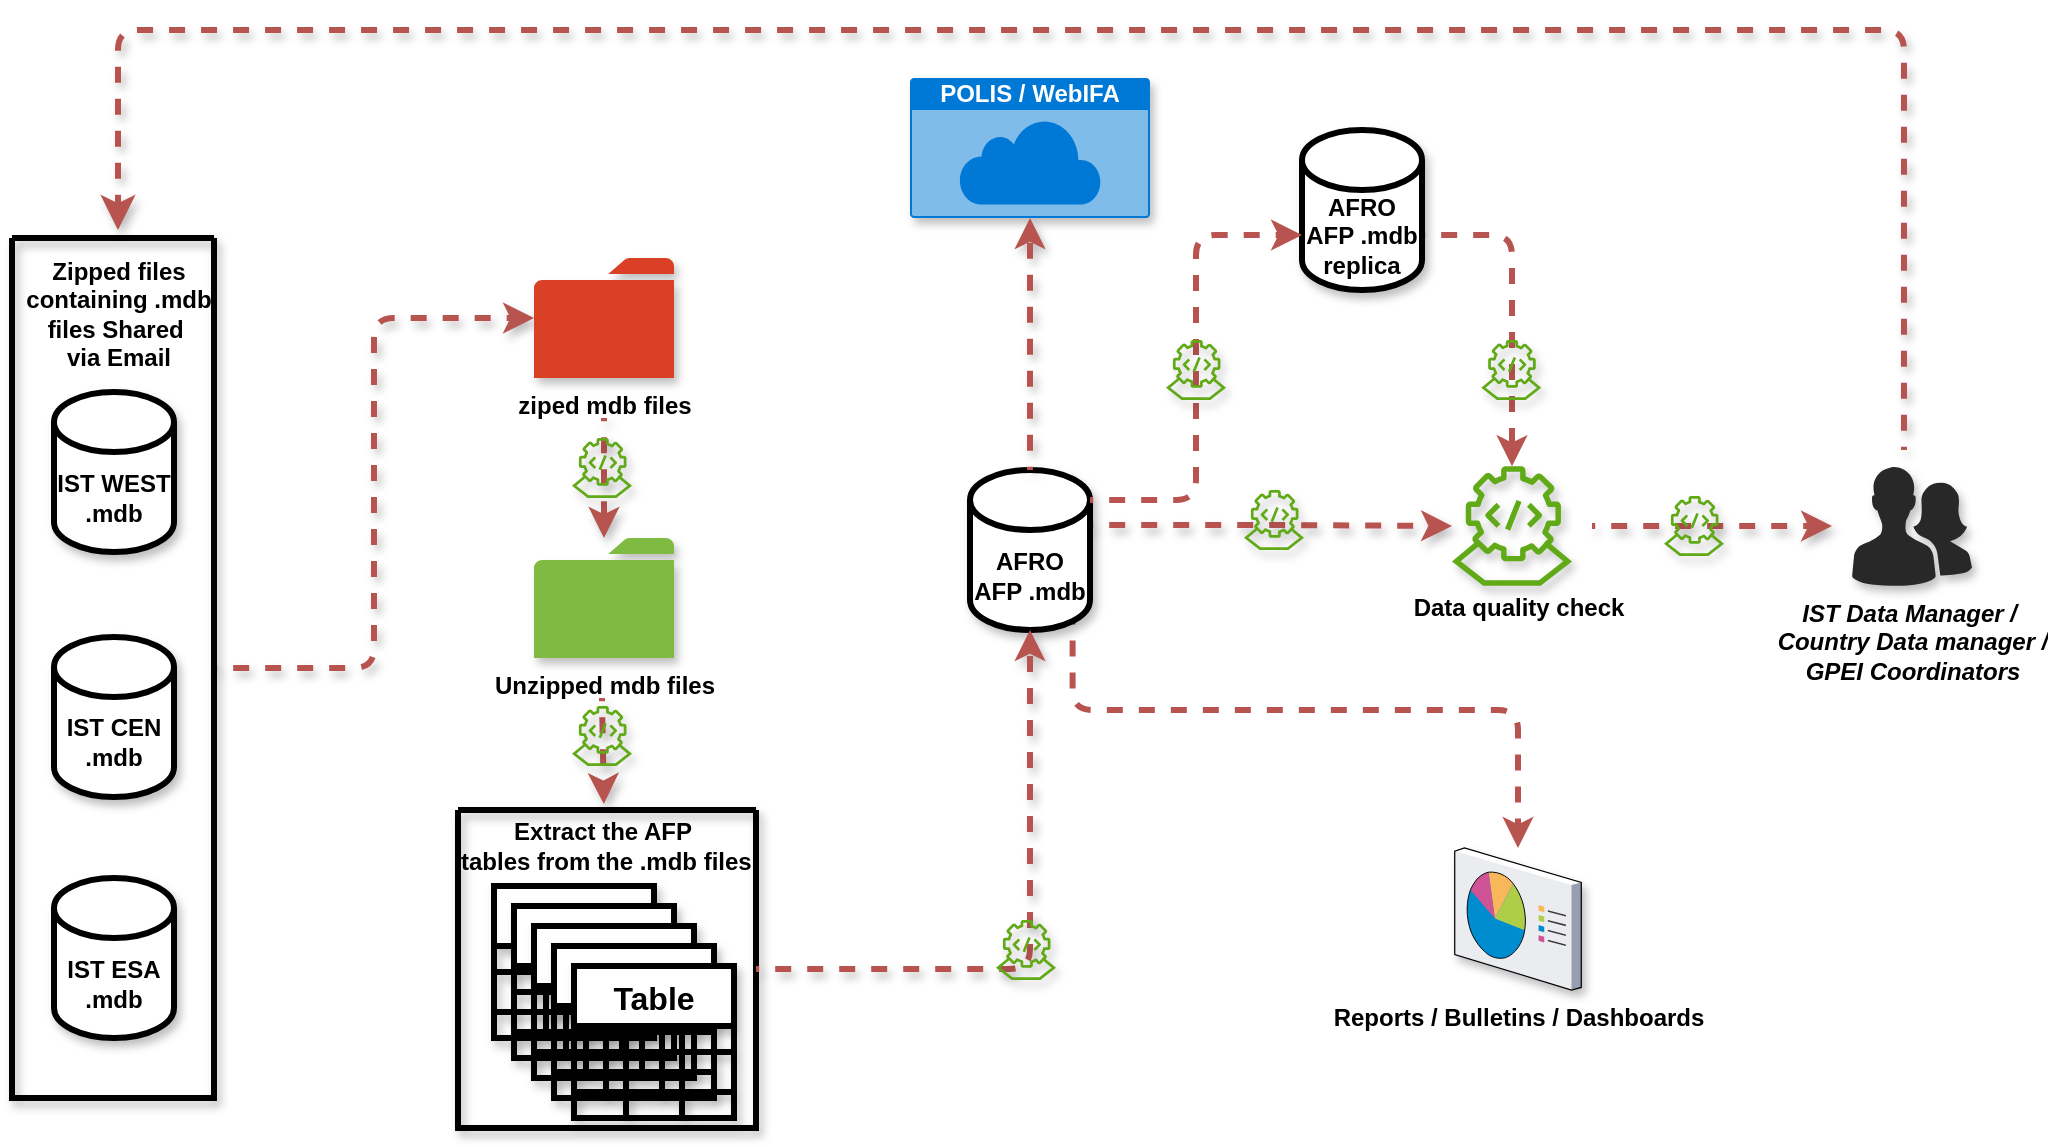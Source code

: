 <mxfile version="24.4.4" type="github">
  <diagram name="Page-1" id="_jBvtWQSh5H69a-jKxZs">
    <mxGraphModel dx="1502" dy="591" grid="1" gridSize="10" guides="1" tooltips="1" connect="1" arrows="1" fold="1" page="1" pageScale="1" pageWidth="1169" pageHeight="827" math="0" shadow="0">
      <root>
        <mxCell id="0" />
        <mxCell id="1" parent="0" />
        <mxCell id="SC9tfXkZUYzUayhjQIrH-4" value="IST CEN&lt;div&gt;.mdb&lt;/div&gt;" style="shape=cylinder3;whiteSpace=wrap;html=1;boundedLbl=1;backgroundOutline=1;size=15;shadow=1;strokeWidth=3;fontStyle=1" parent="1" vertex="1">
          <mxGeometry x="115" y="413.5" width="60" height="80" as="geometry" />
        </mxCell>
        <mxCell id="SC9tfXkZUYzUayhjQIrH-97" style="edgeStyle=orthogonalEdgeStyle;rounded=1;orthogonalLoop=0;jettySize=auto;html=1;exitX=1;exitY=0;exitDx=0;exitDy=27.5;exitPerimeter=0;fixDash=1;flowAnimation=1;fillColor=#f8cecc;strokeColor=#b85450;curved=0;shadow=1;strokeWidth=3;" parent="1" source="SC9tfXkZUYzUayhjQIrH-6" edge="1" target="SC9tfXkZUYzUayhjQIrH-87">
          <mxGeometry relative="1" as="geometry">
            <mxPoint x="804" y="355.75" as="targetPoint" />
          </mxGeometry>
        </mxCell>
        <mxCell id="qxyx-t3NvDunB_X7FSS7-4" style="edgeStyle=orthogonalEdgeStyle;rounded=1;orthogonalLoop=1;jettySize=auto;html=1;exitX=0.855;exitY=1;exitDx=0;exitDy=-4.35;exitPerimeter=0;strokeWidth=3;curved=0;flowAnimation=1;fillColor=#f8cecc;strokeColor=#b85450;" edge="1" parent="1" source="SC9tfXkZUYzUayhjQIrH-6" target="SC9tfXkZUYzUayhjQIrH-104">
          <mxGeometry relative="1" as="geometry">
            <Array as="points">
              <mxPoint x="624" y="450" />
              <mxPoint x="847" y="450" />
            </Array>
          </mxGeometry>
        </mxCell>
        <mxCell id="SC9tfXkZUYzUayhjQIrH-6" value="AFRO AFP .mdb" style="shape=cylinder3;whiteSpace=wrap;html=1;boundedLbl=1;backgroundOutline=1;size=15;shadow=1;strokeWidth=3;fontStyle=1" parent="1" vertex="1">
          <mxGeometry x="573" y="330" width="60" height="80" as="geometry" />
        </mxCell>
        <mxCell id="SC9tfXkZUYzUayhjQIrH-80" style="edgeStyle=orthogonalEdgeStyle;rounded=1;orthogonalLoop=0;jettySize=auto;html=1;exitX=1;exitY=0.5;exitDx=0;exitDy=0;fixDash=1;flowAnimation=1;fillColor=#f8cecc;strokeColor=#b85450;curved=0;shadow=1;strokeWidth=3;" parent="1" source="SC9tfXkZUYzUayhjQIrH-8" target="SC9tfXkZUYzUayhjQIrH-10" edge="1">
          <mxGeometry relative="1" as="geometry" />
        </mxCell>
        <mxCell id="SC9tfXkZUYzUayhjQIrH-8" value="" style="swimlane;startSize=0;shadow=1;strokeWidth=3;fontStyle=1" parent="1" vertex="1">
          <mxGeometry x="94" y="214" width="101" height="430" as="geometry" />
        </mxCell>
        <mxCell id="SC9tfXkZUYzUayhjQIrH-3" value="IST WEST&lt;div&gt;.mdb&lt;/div&gt;" style="shape=cylinder3;whiteSpace=wrap;html=1;boundedLbl=1;backgroundOutline=1;size=15;shadow=1;strokeWidth=3;fontStyle=1" parent="SC9tfXkZUYzUayhjQIrH-8" vertex="1">
          <mxGeometry x="21" y="77" width="60" height="80" as="geometry" />
        </mxCell>
        <mxCell id="SC9tfXkZUYzUayhjQIrH-5" value="IST ESA&lt;div&gt;.mdb&lt;/div&gt;" style="shape=cylinder3;whiteSpace=wrap;html=1;boundedLbl=1;backgroundOutline=1;size=15;shadow=1;strokeWidth=3;fontStyle=1" parent="SC9tfXkZUYzUayhjQIrH-8" vertex="1">
          <mxGeometry x="21" y="320" width="60" height="80" as="geometry" />
        </mxCell>
        <mxCell id="SC9tfXkZUYzUayhjQIrH-9" value="Zipped files&lt;div&gt;containing .mdb&lt;/div&gt;&lt;div&gt;files Shared&amp;nbsp;&lt;div&gt;via Email&lt;/div&gt;&lt;/div&gt;" style="text;html=1;align=center;verticalAlign=middle;resizable=0;points=[];autosize=1;strokeColor=none;fillColor=none;fontStyle=1;shadow=1;strokeWidth=3;" parent="1" vertex="1">
          <mxGeometry x="92" y="217" width="110" height="70" as="geometry" />
        </mxCell>
        <mxCell id="SC9tfXkZUYzUayhjQIrH-10" value="ziped mdb files" style="pointerEvents=1;shadow=1;dashed=0;html=1;strokeColor=none;labelPosition=center;verticalLabelPosition=bottom;verticalAlign=top;outlineConnect=0;align=center;shape=mxgraph.office.concepts.folder;fillColor=#DA4026;strokeWidth=3;fontStyle=1" parent="1" vertex="1">
          <mxGeometry x="355" y="224" width="70" height="60" as="geometry" />
        </mxCell>
        <mxCell id="SC9tfXkZUYzUayhjQIrH-11" value="Unzipped mdb files" style="pointerEvents=1;shadow=1;dashed=0;html=1;strokeColor=none;labelPosition=center;verticalLabelPosition=bottom;verticalAlign=top;outlineConnect=0;align=center;shape=mxgraph.office.concepts.folder;fillColor=#7FBA42;strokeWidth=3;fontStyle=1" parent="1" vertex="1">
          <mxGeometry x="355" y="364" width="70" height="60" as="geometry" />
        </mxCell>
        <mxCell id="SC9tfXkZUYzUayhjQIrH-12" value="Table" style="shape=table;startSize=30;container=1;collapsible=0;childLayout=tableLayout;strokeColor=default;fontSize=16;shadow=1;strokeWidth=3;fontStyle=1" parent="1" vertex="1">
          <mxGeometry x="335" y="538" width="80" height="76" as="geometry" />
        </mxCell>
        <mxCell id="SC9tfXkZUYzUayhjQIrH-13" value="" style="shape=tableRow;horizontal=0;startSize=0;swimlaneHead=0;swimlaneBody=0;strokeColor=inherit;top=0;left=0;bottom=0;right=0;collapsible=0;dropTarget=0;fillColor=none;points=[[0,0.5],[1,0.5]];portConstraint=eastwest;fontSize=16;shadow=1;strokeWidth=3;fontStyle=1" parent="SC9tfXkZUYzUayhjQIrH-12" vertex="1">
          <mxGeometry y="30" width="80" height="13" as="geometry" />
        </mxCell>
        <mxCell id="SC9tfXkZUYzUayhjQIrH-14" value="" style="shape=partialRectangle;html=1;whiteSpace=wrap;connectable=0;strokeColor=inherit;overflow=hidden;fillColor=none;top=0;left=0;bottom=0;right=0;pointerEvents=1;fontSize=16;shadow=1;strokeWidth=3;fontStyle=1" parent="SC9tfXkZUYzUayhjQIrH-13" vertex="1">
          <mxGeometry width="26" height="13" as="geometry">
            <mxRectangle width="26" height="13" as="alternateBounds" />
          </mxGeometry>
        </mxCell>
        <mxCell id="SC9tfXkZUYzUayhjQIrH-15" value="" style="shape=partialRectangle;html=1;whiteSpace=wrap;connectable=0;strokeColor=inherit;overflow=hidden;fillColor=none;top=0;left=0;bottom=0;right=0;pointerEvents=1;fontSize=16;shadow=1;strokeWidth=3;fontStyle=1" parent="SC9tfXkZUYzUayhjQIrH-13" vertex="1">
          <mxGeometry x="26" width="28" height="13" as="geometry">
            <mxRectangle width="28" height="13" as="alternateBounds" />
          </mxGeometry>
        </mxCell>
        <mxCell id="SC9tfXkZUYzUayhjQIrH-16" value="" style="shape=partialRectangle;html=1;whiteSpace=wrap;connectable=0;strokeColor=inherit;overflow=hidden;fillColor=none;top=0;left=0;bottom=0;right=0;pointerEvents=1;fontSize=16;shadow=1;strokeWidth=3;fontStyle=1" parent="SC9tfXkZUYzUayhjQIrH-13" vertex="1">
          <mxGeometry x="54" width="26" height="13" as="geometry">
            <mxRectangle width="26" height="13" as="alternateBounds" />
          </mxGeometry>
        </mxCell>
        <mxCell id="SC9tfXkZUYzUayhjQIrH-17" value="" style="shape=tableRow;horizontal=0;startSize=0;swimlaneHead=0;swimlaneBody=0;strokeColor=inherit;top=0;left=0;bottom=0;right=0;collapsible=0;dropTarget=0;fillColor=none;points=[[0,0.5],[1,0.5]];portConstraint=eastwest;fontSize=16;shadow=1;strokeWidth=3;fontStyle=1" parent="SC9tfXkZUYzUayhjQIrH-12" vertex="1">
          <mxGeometry y="43" width="80" height="20" as="geometry" />
        </mxCell>
        <mxCell id="SC9tfXkZUYzUayhjQIrH-18" value="" style="shape=partialRectangle;html=1;whiteSpace=wrap;connectable=0;strokeColor=inherit;overflow=hidden;fillColor=none;top=0;left=0;bottom=0;right=0;pointerEvents=1;fontSize=16;shadow=1;strokeWidth=3;fontStyle=1" parent="SC9tfXkZUYzUayhjQIrH-17" vertex="1">
          <mxGeometry width="26" height="20" as="geometry">
            <mxRectangle width="26" height="20" as="alternateBounds" />
          </mxGeometry>
        </mxCell>
        <mxCell id="SC9tfXkZUYzUayhjQIrH-19" value="" style="shape=partialRectangle;html=1;whiteSpace=wrap;connectable=0;strokeColor=inherit;overflow=hidden;fillColor=none;top=0;left=0;bottom=0;right=0;pointerEvents=1;fontSize=16;shadow=1;strokeWidth=3;fontStyle=1" parent="SC9tfXkZUYzUayhjQIrH-17" vertex="1">
          <mxGeometry x="26" width="28" height="20" as="geometry">
            <mxRectangle width="28" height="20" as="alternateBounds" />
          </mxGeometry>
        </mxCell>
        <mxCell id="SC9tfXkZUYzUayhjQIrH-20" value="" style="shape=partialRectangle;html=1;whiteSpace=wrap;connectable=0;strokeColor=inherit;overflow=hidden;fillColor=none;top=0;left=0;bottom=0;right=0;pointerEvents=1;fontSize=16;shadow=1;strokeWidth=3;fontStyle=1" parent="SC9tfXkZUYzUayhjQIrH-17" vertex="1">
          <mxGeometry x="54" width="26" height="20" as="geometry">
            <mxRectangle width="26" height="20" as="alternateBounds" />
          </mxGeometry>
        </mxCell>
        <mxCell id="SC9tfXkZUYzUayhjQIrH-21" value="" style="shape=tableRow;horizontal=0;startSize=0;swimlaneHead=0;swimlaneBody=0;strokeColor=inherit;top=0;left=0;bottom=0;right=0;collapsible=0;dropTarget=0;fillColor=none;points=[[0,0.5],[1,0.5]];portConstraint=eastwest;fontSize=16;shadow=1;strokeWidth=3;fontStyle=1" parent="SC9tfXkZUYzUayhjQIrH-12" vertex="1">
          <mxGeometry y="63" width="80" height="13" as="geometry" />
        </mxCell>
        <mxCell id="SC9tfXkZUYzUayhjQIrH-22" value="" style="shape=partialRectangle;html=1;whiteSpace=wrap;connectable=0;strokeColor=inherit;overflow=hidden;fillColor=none;top=0;left=0;bottom=0;right=0;pointerEvents=1;fontSize=16;shadow=1;strokeWidth=3;fontStyle=1" parent="SC9tfXkZUYzUayhjQIrH-21" vertex="1">
          <mxGeometry width="26" height="13" as="geometry">
            <mxRectangle width="26" height="13" as="alternateBounds" />
          </mxGeometry>
        </mxCell>
        <mxCell id="SC9tfXkZUYzUayhjQIrH-23" value="" style="shape=partialRectangle;html=1;whiteSpace=wrap;connectable=0;strokeColor=inherit;overflow=hidden;fillColor=none;top=0;left=0;bottom=0;right=0;pointerEvents=1;fontSize=16;shadow=1;strokeWidth=3;fontStyle=1" parent="SC9tfXkZUYzUayhjQIrH-21" vertex="1">
          <mxGeometry x="26" width="28" height="13" as="geometry">
            <mxRectangle width="28" height="13" as="alternateBounds" />
          </mxGeometry>
        </mxCell>
        <mxCell id="SC9tfXkZUYzUayhjQIrH-24" value="" style="shape=partialRectangle;html=1;whiteSpace=wrap;connectable=0;strokeColor=inherit;overflow=hidden;fillColor=none;top=0;left=0;bottom=0;right=0;pointerEvents=1;fontSize=16;shadow=1;strokeWidth=3;fontStyle=1" parent="SC9tfXkZUYzUayhjQIrH-21" vertex="1">
          <mxGeometry x="54" width="26" height="13" as="geometry">
            <mxRectangle width="26" height="13" as="alternateBounds" />
          </mxGeometry>
        </mxCell>
        <mxCell id="SC9tfXkZUYzUayhjQIrH-25" value="Table" style="shape=table;startSize=30;container=1;collapsible=0;childLayout=tableLayout;strokeColor=default;fontSize=16;shadow=1;strokeWidth=3;fontStyle=1" parent="1" vertex="1">
          <mxGeometry x="345" y="548" width="80" height="76" as="geometry" />
        </mxCell>
        <mxCell id="SC9tfXkZUYzUayhjQIrH-26" value="" style="shape=tableRow;horizontal=0;startSize=0;swimlaneHead=0;swimlaneBody=0;strokeColor=inherit;top=0;left=0;bottom=0;right=0;collapsible=0;dropTarget=0;fillColor=none;points=[[0,0.5],[1,0.5]];portConstraint=eastwest;fontSize=16;shadow=1;strokeWidth=3;fontStyle=1" parent="SC9tfXkZUYzUayhjQIrH-25" vertex="1">
          <mxGeometry y="30" width="80" height="13" as="geometry" />
        </mxCell>
        <mxCell id="SC9tfXkZUYzUayhjQIrH-27" value="" style="shape=partialRectangle;html=1;whiteSpace=wrap;connectable=0;strokeColor=inherit;overflow=hidden;fillColor=none;top=0;left=0;bottom=0;right=0;pointerEvents=1;fontSize=16;shadow=1;strokeWidth=3;fontStyle=1" parent="SC9tfXkZUYzUayhjQIrH-26" vertex="1">
          <mxGeometry width="26" height="13" as="geometry">
            <mxRectangle width="26" height="13" as="alternateBounds" />
          </mxGeometry>
        </mxCell>
        <mxCell id="SC9tfXkZUYzUayhjQIrH-28" value="" style="shape=partialRectangle;html=1;whiteSpace=wrap;connectable=0;strokeColor=inherit;overflow=hidden;fillColor=none;top=0;left=0;bottom=0;right=0;pointerEvents=1;fontSize=16;shadow=1;strokeWidth=3;fontStyle=1" parent="SC9tfXkZUYzUayhjQIrH-26" vertex="1">
          <mxGeometry x="26" width="28" height="13" as="geometry">
            <mxRectangle width="28" height="13" as="alternateBounds" />
          </mxGeometry>
        </mxCell>
        <mxCell id="SC9tfXkZUYzUayhjQIrH-29" value="" style="shape=partialRectangle;html=1;whiteSpace=wrap;connectable=0;strokeColor=inherit;overflow=hidden;fillColor=none;top=0;left=0;bottom=0;right=0;pointerEvents=1;fontSize=16;shadow=1;strokeWidth=3;fontStyle=1" parent="SC9tfXkZUYzUayhjQIrH-26" vertex="1">
          <mxGeometry x="54" width="26" height="13" as="geometry">
            <mxRectangle width="26" height="13" as="alternateBounds" />
          </mxGeometry>
        </mxCell>
        <mxCell id="SC9tfXkZUYzUayhjQIrH-30" value="" style="shape=tableRow;horizontal=0;startSize=0;swimlaneHead=0;swimlaneBody=0;strokeColor=inherit;top=0;left=0;bottom=0;right=0;collapsible=0;dropTarget=0;fillColor=none;points=[[0,0.5],[1,0.5]];portConstraint=eastwest;fontSize=16;shadow=1;strokeWidth=3;fontStyle=1" parent="SC9tfXkZUYzUayhjQIrH-25" vertex="1">
          <mxGeometry y="43" width="80" height="20" as="geometry" />
        </mxCell>
        <mxCell id="SC9tfXkZUYzUayhjQIrH-31" value="" style="shape=partialRectangle;html=1;whiteSpace=wrap;connectable=0;strokeColor=inherit;overflow=hidden;fillColor=none;top=0;left=0;bottom=0;right=0;pointerEvents=1;fontSize=16;shadow=1;strokeWidth=3;fontStyle=1" parent="SC9tfXkZUYzUayhjQIrH-30" vertex="1">
          <mxGeometry width="26" height="20" as="geometry">
            <mxRectangle width="26" height="20" as="alternateBounds" />
          </mxGeometry>
        </mxCell>
        <mxCell id="SC9tfXkZUYzUayhjQIrH-32" value="" style="shape=partialRectangle;html=1;whiteSpace=wrap;connectable=0;strokeColor=inherit;overflow=hidden;fillColor=none;top=0;left=0;bottom=0;right=0;pointerEvents=1;fontSize=16;shadow=1;strokeWidth=3;fontStyle=1" parent="SC9tfXkZUYzUayhjQIrH-30" vertex="1">
          <mxGeometry x="26" width="28" height="20" as="geometry">
            <mxRectangle width="28" height="20" as="alternateBounds" />
          </mxGeometry>
        </mxCell>
        <mxCell id="SC9tfXkZUYzUayhjQIrH-33" value="" style="shape=partialRectangle;html=1;whiteSpace=wrap;connectable=0;strokeColor=inherit;overflow=hidden;fillColor=none;top=0;left=0;bottom=0;right=0;pointerEvents=1;fontSize=16;shadow=1;strokeWidth=3;fontStyle=1" parent="SC9tfXkZUYzUayhjQIrH-30" vertex="1">
          <mxGeometry x="54" width="26" height="20" as="geometry">
            <mxRectangle width="26" height="20" as="alternateBounds" />
          </mxGeometry>
        </mxCell>
        <mxCell id="SC9tfXkZUYzUayhjQIrH-34" value="" style="shape=tableRow;horizontal=0;startSize=0;swimlaneHead=0;swimlaneBody=0;strokeColor=inherit;top=0;left=0;bottom=0;right=0;collapsible=0;dropTarget=0;fillColor=none;points=[[0,0.5],[1,0.5]];portConstraint=eastwest;fontSize=16;shadow=1;strokeWidth=3;fontStyle=1" parent="SC9tfXkZUYzUayhjQIrH-25" vertex="1">
          <mxGeometry y="63" width="80" height="13" as="geometry" />
        </mxCell>
        <mxCell id="SC9tfXkZUYzUayhjQIrH-35" value="" style="shape=partialRectangle;html=1;whiteSpace=wrap;connectable=0;strokeColor=inherit;overflow=hidden;fillColor=none;top=0;left=0;bottom=0;right=0;pointerEvents=1;fontSize=16;shadow=1;strokeWidth=3;fontStyle=1" parent="SC9tfXkZUYzUayhjQIrH-34" vertex="1">
          <mxGeometry width="26" height="13" as="geometry">
            <mxRectangle width="26" height="13" as="alternateBounds" />
          </mxGeometry>
        </mxCell>
        <mxCell id="SC9tfXkZUYzUayhjQIrH-36" value="" style="shape=partialRectangle;html=1;whiteSpace=wrap;connectable=0;strokeColor=inherit;overflow=hidden;fillColor=none;top=0;left=0;bottom=0;right=0;pointerEvents=1;fontSize=16;shadow=1;strokeWidth=3;fontStyle=1" parent="SC9tfXkZUYzUayhjQIrH-34" vertex="1">
          <mxGeometry x="26" width="28" height="13" as="geometry">
            <mxRectangle width="28" height="13" as="alternateBounds" />
          </mxGeometry>
        </mxCell>
        <mxCell id="SC9tfXkZUYzUayhjQIrH-37" value="" style="shape=partialRectangle;html=1;whiteSpace=wrap;connectable=0;strokeColor=inherit;overflow=hidden;fillColor=none;top=0;left=0;bottom=0;right=0;pointerEvents=1;fontSize=16;shadow=1;strokeWidth=3;fontStyle=1" parent="SC9tfXkZUYzUayhjQIrH-34" vertex="1">
          <mxGeometry x="54" width="26" height="13" as="geometry">
            <mxRectangle width="26" height="13" as="alternateBounds" />
          </mxGeometry>
        </mxCell>
        <mxCell id="SC9tfXkZUYzUayhjQIrH-38" value="Table" style="shape=table;startSize=30;container=1;collapsible=0;childLayout=tableLayout;strokeColor=default;fontSize=16;shadow=1;strokeWidth=3;fontStyle=1" parent="1" vertex="1">
          <mxGeometry x="355" y="558" width="80" height="76" as="geometry" />
        </mxCell>
        <mxCell id="SC9tfXkZUYzUayhjQIrH-39" value="" style="shape=tableRow;horizontal=0;startSize=0;swimlaneHead=0;swimlaneBody=0;strokeColor=inherit;top=0;left=0;bottom=0;right=0;collapsible=0;dropTarget=0;fillColor=none;points=[[0,0.5],[1,0.5]];portConstraint=eastwest;fontSize=16;shadow=1;strokeWidth=3;fontStyle=1" parent="SC9tfXkZUYzUayhjQIrH-38" vertex="1">
          <mxGeometry y="30" width="80" height="13" as="geometry" />
        </mxCell>
        <mxCell id="SC9tfXkZUYzUayhjQIrH-40" value="" style="shape=partialRectangle;html=1;whiteSpace=wrap;connectable=0;strokeColor=inherit;overflow=hidden;fillColor=none;top=0;left=0;bottom=0;right=0;pointerEvents=1;fontSize=16;shadow=1;strokeWidth=3;fontStyle=1" parent="SC9tfXkZUYzUayhjQIrH-39" vertex="1">
          <mxGeometry width="26" height="13" as="geometry">
            <mxRectangle width="26" height="13" as="alternateBounds" />
          </mxGeometry>
        </mxCell>
        <mxCell id="SC9tfXkZUYzUayhjQIrH-41" value="" style="shape=partialRectangle;html=1;whiteSpace=wrap;connectable=0;strokeColor=inherit;overflow=hidden;fillColor=none;top=0;left=0;bottom=0;right=0;pointerEvents=1;fontSize=16;shadow=1;strokeWidth=3;fontStyle=1" parent="SC9tfXkZUYzUayhjQIrH-39" vertex="1">
          <mxGeometry x="26" width="28" height="13" as="geometry">
            <mxRectangle width="28" height="13" as="alternateBounds" />
          </mxGeometry>
        </mxCell>
        <mxCell id="SC9tfXkZUYzUayhjQIrH-42" value="" style="shape=partialRectangle;html=1;whiteSpace=wrap;connectable=0;strokeColor=inherit;overflow=hidden;fillColor=none;top=0;left=0;bottom=0;right=0;pointerEvents=1;fontSize=16;shadow=1;strokeWidth=3;fontStyle=1" parent="SC9tfXkZUYzUayhjQIrH-39" vertex="1">
          <mxGeometry x="54" width="26" height="13" as="geometry">
            <mxRectangle width="26" height="13" as="alternateBounds" />
          </mxGeometry>
        </mxCell>
        <mxCell id="SC9tfXkZUYzUayhjQIrH-43" value="" style="shape=tableRow;horizontal=0;startSize=0;swimlaneHead=0;swimlaneBody=0;strokeColor=inherit;top=0;left=0;bottom=0;right=0;collapsible=0;dropTarget=0;fillColor=none;points=[[0,0.5],[1,0.5]];portConstraint=eastwest;fontSize=16;shadow=1;strokeWidth=3;fontStyle=1" parent="SC9tfXkZUYzUayhjQIrH-38" vertex="1">
          <mxGeometry y="43" width="80" height="20" as="geometry" />
        </mxCell>
        <mxCell id="SC9tfXkZUYzUayhjQIrH-44" value="" style="shape=partialRectangle;html=1;whiteSpace=wrap;connectable=0;strokeColor=inherit;overflow=hidden;fillColor=none;top=0;left=0;bottom=0;right=0;pointerEvents=1;fontSize=16;shadow=1;strokeWidth=3;fontStyle=1" parent="SC9tfXkZUYzUayhjQIrH-43" vertex="1">
          <mxGeometry width="26" height="20" as="geometry">
            <mxRectangle width="26" height="20" as="alternateBounds" />
          </mxGeometry>
        </mxCell>
        <mxCell id="SC9tfXkZUYzUayhjQIrH-45" value="" style="shape=partialRectangle;html=1;whiteSpace=wrap;connectable=0;strokeColor=inherit;overflow=hidden;fillColor=none;top=0;left=0;bottom=0;right=0;pointerEvents=1;fontSize=16;shadow=1;strokeWidth=3;fontStyle=1" parent="SC9tfXkZUYzUayhjQIrH-43" vertex="1">
          <mxGeometry x="26" width="28" height="20" as="geometry">
            <mxRectangle width="28" height="20" as="alternateBounds" />
          </mxGeometry>
        </mxCell>
        <mxCell id="SC9tfXkZUYzUayhjQIrH-46" value="" style="shape=partialRectangle;html=1;whiteSpace=wrap;connectable=0;strokeColor=inherit;overflow=hidden;fillColor=none;top=0;left=0;bottom=0;right=0;pointerEvents=1;fontSize=16;shadow=1;strokeWidth=3;fontStyle=1" parent="SC9tfXkZUYzUayhjQIrH-43" vertex="1">
          <mxGeometry x="54" width="26" height="20" as="geometry">
            <mxRectangle width="26" height="20" as="alternateBounds" />
          </mxGeometry>
        </mxCell>
        <mxCell id="SC9tfXkZUYzUayhjQIrH-47" value="" style="shape=tableRow;horizontal=0;startSize=0;swimlaneHead=0;swimlaneBody=0;strokeColor=inherit;top=0;left=0;bottom=0;right=0;collapsible=0;dropTarget=0;fillColor=none;points=[[0,0.5],[1,0.5]];portConstraint=eastwest;fontSize=16;shadow=1;strokeWidth=3;fontStyle=1" parent="SC9tfXkZUYzUayhjQIrH-38" vertex="1">
          <mxGeometry y="63" width="80" height="13" as="geometry" />
        </mxCell>
        <mxCell id="SC9tfXkZUYzUayhjQIrH-48" value="" style="shape=partialRectangle;html=1;whiteSpace=wrap;connectable=0;strokeColor=inherit;overflow=hidden;fillColor=none;top=0;left=0;bottom=0;right=0;pointerEvents=1;fontSize=16;shadow=1;strokeWidth=3;fontStyle=1" parent="SC9tfXkZUYzUayhjQIrH-47" vertex="1">
          <mxGeometry width="26" height="13" as="geometry">
            <mxRectangle width="26" height="13" as="alternateBounds" />
          </mxGeometry>
        </mxCell>
        <mxCell id="SC9tfXkZUYzUayhjQIrH-49" value="" style="shape=partialRectangle;html=1;whiteSpace=wrap;connectable=0;strokeColor=inherit;overflow=hidden;fillColor=none;top=0;left=0;bottom=0;right=0;pointerEvents=1;fontSize=16;shadow=1;strokeWidth=3;fontStyle=1" parent="SC9tfXkZUYzUayhjQIrH-47" vertex="1">
          <mxGeometry x="26" width="28" height="13" as="geometry">
            <mxRectangle width="28" height="13" as="alternateBounds" />
          </mxGeometry>
        </mxCell>
        <mxCell id="SC9tfXkZUYzUayhjQIrH-50" value="" style="shape=partialRectangle;html=1;whiteSpace=wrap;connectable=0;strokeColor=inherit;overflow=hidden;fillColor=none;top=0;left=0;bottom=0;right=0;pointerEvents=1;fontSize=16;shadow=1;strokeWidth=3;fontStyle=1" parent="SC9tfXkZUYzUayhjQIrH-47" vertex="1">
          <mxGeometry x="54" width="26" height="13" as="geometry">
            <mxRectangle width="26" height="13" as="alternateBounds" />
          </mxGeometry>
        </mxCell>
        <mxCell id="SC9tfXkZUYzUayhjQIrH-51" value="Table" style="shape=table;startSize=30;container=1;collapsible=0;childLayout=tableLayout;strokeColor=default;fontSize=16;shadow=1;strokeWidth=3;fontStyle=1" parent="1" vertex="1">
          <mxGeometry x="365" y="568" width="80" height="76" as="geometry" />
        </mxCell>
        <mxCell id="SC9tfXkZUYzUayhjQIrH-52" value="" style="shape=tableRow;horizontal=0;startSize=0;swimlaneHead=0;swimlaneBody=0;strokeColor=inherit;top=0;left=0;bottom=0;right=0;collapsible=0;dropTarget=0;fillColor=none;points=[[0,0.5],[1,0.5]];portConstraint=eastwest;fontSize=16;shadow=1;strokeWidth=3;fontStyle=1" parent="SC9tfXkZUYzUayhjQIrH-51" vertex="1">
          <mxGeometry y="30" width="80" height="13" as="geometry" />
        </mxCell>
        <mxCell id="SC9tfXkZUYzUayhjQIrH-53" value="" style="shape=partialRectangle;html=1;whiteSpace=wrap;connectable=0;strokeColor=inherit;overflow=hidden;fillColor=none;top=0;left=0;bottom=0;right=0;pointerEvents=1;fontSize=16;shadow=1;strokeWidth=3;fontStyle=1" parent="SC9tfXkZUYzUayhjQIrH-52" vertex="1">
          <mxGeometry width="26" height="13" as="geometry">
            <mxRectangle width="26" height="13" as="alternateBounds" />
          </mxGeometry>
        </mxCell>
        <mxCell id="SC9tfXkZUYzUayhjQIrH-54" value="" style="shape=partialRectangle;html=1;whiteSpace=wrap;connectable=0;strokeColor=inherit;overflow=hidden;fillColor=none;top=0;left=0;bottom=0;right=0;pointerEvents=1;fontSize=16;shadow=1;strokeWidth=3;fontStyle=1" parent="SC9tfXkZUYzUayhjQIrH-52" vertex="1">
          <mxGeometry x="26" width="28" height="13" as="geometry">
            <mxRectangle width="28" height="13" as="alternateBounds" />
          </mxGeometry>
        </mxCell>
        <mxCell id="SC9tfXkZUYzUayhjQIrH-55" value="" style="shape=partialRectangle;html=1;whiteSpace=wrap;connectable=0;strokeColor=inherit;overflow=hidden;fillColor=none;top=0;left=0;bottom=0;right=0;pointerEvents=1;fontSize=16;shadow=1;strokeWidth=3;fontStyle=1" parent="SC9tfXkZUYzUayhjQIrH-52" vertex="1">
          <mxGeometry x="54" width="26" height="13" as="geometry">
            <mxRectangle width="26" height="13" as="alternateBounds" />
          </mxGeometry>
        </mxCell>
        <mxCell id="SC9tfXkZUYzUayhjQIrH-56" value="" style="shape=tableRow;horizontal=0;startSize=0;swimlaneHead=0;swimlaneBody=0;strokeColor=inherit;top=0;left=0;bottom=0;right=0;collapsible=0;dropTarget=0;fillColor=none;points=[[0,0.5],[1,0.5]];portConstraint=eastwest;fontSize=16;shadow=1;strokeWidth=3;fontStyle=1" parent="SC9tfXkZUYzUayhjQIrH-51" vertex="1">
          <mxGeometry y="43" width="80" height="20" as="geometry" />
        </mxCell>
        <mxCell id="SC9tfXkZUYzUayhjQIrH-57" value="" style="shape=partialRectangle;html=1;whiteSpace=wrap;connectable=0;strokeColor=inherit;overflow=hidden;fillColor=none;top=0;left=0;bottom=0;right=0;pointerEvents=1;fontSize=16;shadow=1;strokeWidth=3;fontStyle=1" parent="SC9tfXkZUYzUayhjQIrH-56" vertex="1">
          <mxGeometry width="26" height="20" as="geometry">
            <mxRectangle width="26" height="20" as="alternateBounds" />
          </mxGeometry>
        </mxCell>
        <mxCell id="SC9tfXkZUYzUayhjQIrH-58" value="" style="shape=partialRectangle;html=1;whiteSpace=wrap;connectable=0;strokeColor=inherit;overflow=hidden;fillColor=none;top=0;left=0;bottom=0;right=0;pointerEvents=1;fontSize=16;shadow=1;strokeWidth=3;fontStyle=1" parent="SC9tfXkZUYzUayhjQIrH-56" vertex="1">
          <mxGeometry x="26" width="28" height="20" as="geometry">
            <mxRectangle width="28" height="20" as="alternateBounds" />
          </mxGeometry>
        </mxCell>
        <mxCell id="SC9tfXkZUYzUayhjQIrH-59" value="" style="shape=partialRectangle;html=1;whiteSpace=wrap;connectable=0;strokeColor=inherit;overflow=hidden;fillColor=none;top=0;left=0;bottom=0;right=0;pointerEvents=1;fontSize=16;shadow=1;strokeWidth=3;fontStyle=1" parent="SC9tfXkZUYzUayhjQIrH-56" vertex="1">
          <mxGeometry x="54" width="26" height="20" as="geometry">
            <mxRectangle width="26" height="20" as="alternateBounds" />
          </mxGeometry>
        </mxCell>
        <mxCell id="SC9tfXkZUYzUayhjQIrH-60" value="" style="shape=tableRow;horizontal=0;startSize=0;swimlaneHead=0;swimlaneBody=0;strokeColor=inherit;top=0;left=0;bottom=0;right=0;collapsible=0;dropTarget=0;fillColor=none;points=[[0,0.5],[1,0.5]];portConstraint=eastwest;fontSize=16;shadow=1;strokeWidth=3;fontStyle=1" parent="SC9tfXkZUYzUayhjQIrH-51" vertex="1">
          <mxGeometry y="63" width="80" height="13" as="geometry" />
        </mxCell>
        <mxCell id="SC9tfXkZUYzUayhjQIrH-61" value="" style="shape=partialRectangle;html=1;whiteSpace=wrap;connectable=0;strokeColor=inherit;overflow=hidden;fillColor=none;top=0;left=0;bottom=0;right=0;pointerEvents=1;fontSize=16;shadow=1;strokeWidth=3;fontStyle=1" parent="SC9tfXkZUYzUayhjQIrH-60" vertex="1">
          <mxGeometry width="26" height="13" as="geometry">
            <mxRectangle width="26" height="13" as="alternateBounds" />
          </mxGeometry>
        </mxCell>
        <mxCell id="SC9tfXkZUYzUayhjQIrH-62" value="" style="shape=partialRectangle;html=1;whiteSpace=wrap;connectable=0;strokeColor=inherit;overflow=hidden;fillColor=none;top=0;left=0;bottom=0;right=0;pointerEvents=1;fontSize=16;shadow=1;strokeWidth=3;fontStyle=1" parent="SC9tfXkZUYzUayhjQIrH-60" vertex="1">
          <mxGeometry x="26" width="28" height="13" as="geometry">
            <mxRectangle width="28" height="13" as="alternateBounds" />
          </mxGeometry>
        </mxCell>
        <mxCell id="SC9tfXkZUYzUayhjQIrH-63" value="" style="shape=partialRectangle;html=1;whiteSpace=wrap;connectable=0;strokeColor=inherit;overflow=hidden;fillColor=none;top=0;left=0;bottom=0;right=0;pointerEvents=1;fontSize=16;shadow=1;strokeWidth=3;fontStyle=1" parent="SC9tfXkZUYzUayhjQIrH-60" vertex="1">
          <mxGeometry x="54" width="26" height="13" as="geometry">
            <mxRectangle width="26" height="13" as="alternateBounds" />
          </mxGeometry>
        </mxCell>
        <mxCell id="SC9tfXkZUYzUayhjQIrH-64" value="Table" style="shape=table;startSize=30;container=1;collapsible=0;childLayout=tableLayout;strokeColor=default;fontSize=16;shadow=1;strokeWidth=3;fontStyle=1" parent="1" vertex="1">
          <mxGeometry x="375" y="578" width="80" height="76" as="geometry" />
        </mxCell>
        <mxCell id="SC9tfXkZUYzUayhjQIrH-65" value="" style="shape=tableRow;horizontal=0;startSize=0;swimlaneHead=0;swimlaneBody=0;strokeColor=inherit;top=0;left=0;bottom=0;right=0;collapsible=0;dropTarget=0;fillColor=none;points=[[0,0.5],[1,0.5]];portConstraint=eastwest;fontSize=16;shadow=1;strokeWidth=3;fontStyle=1" parent="SC9tfXkZUYzUayhjQIrH-64" vertex="1">
          <mxGeometry y="30" width="80" height="13" as="geometry" />
        </mxCell>
        <mxCell id="SC9tfXkZUYzUayhjQIrH-66" value="" style="shape=partialRectangle;html=1;whiteSpace=wrap;connectable=0;strokeColor=inherit;overflow=hidden;fillColor=none;top=0;left=0;bottom=0;right=0;pointerEvents=1;fontSize=16;shadow=1;strokeWidth=3;fontStyle=1" parent="SC9tfXkZUYzUayhjQIrH-65" vertex="1">
          <mxGeometry width="26" height="13" as="geometry">
            <mxRectangle width="26" height="13" as="alternateBounds" />
          </mxGeometry>
        </mxCell>
        <mxCell id="SC9tfXkZUYzUayhjQIrH-67" value="" style="shape=partialRectangle;html=1;whiteSpace=wrap;connectable=0;strokeColor=inherit;overflow=hidden;fillColor=none;top=0;left=0;bottom=0;right=0;pointerEvents=1;fontSize=16;shadow=1;strokeWidth=3;fontStyle=1" parent="SC9tfXkZUYzUayhjQIrH-65" vertex="1">
          <mxGeometry x="26" width="28" height="13" as="geometry">
            <mxRectangle width="28" height="13" as="alternateBounds" />
          </mxGeometry>
        </mxCell>
        <mxCell id="SC9tfXkZUYzUayhjQIrH-68" value="" style="shape=partialRectangle;html=1;whiteSpace=wrap;connectable=0;strokeColor=inherit;overflow=hidden;fillColor=none;top=0;left=0;bottom=0;right=0;pointerEvents=1;fontSize=16;shadow=1;strokeWidth=3;fontStyle=1" parent="SC9tfXkZUYzUayhjQIrH-65" vertex="1">
          <mxGeometry x="54" width="26" height="13" as="geometry">
            <mxRectangle width="26" height="13" as="alternateBounds" />
          </mxGeometry>
        </mxCell>
        <mxCell id="SC9tfXkZUYzUayhjQIrH-69" value="" style="shape=tableRow;horizontal=0;startSize=0;swimlaneHead=0;swimlaneBody=0;strokeColor=inherit;top=0;left=0;bottom=0;right=0;collapsible=0;dropTarget=0;fillColor=none;points=[[0,0.5],[1,0.5]];portConstraint=eastwest;fontSize=16;shadow=1;strokeWidth=3;fontStyle=1" parent="SC9tfXkZUYzUayhjQIrH-64" vertex="1">
          <mxGeometry y="43" width="80" height="20" as="geometry" />
        </mxCell>
        <mxCell id="SC9tfXkZUYzUayhjQIrH-70" value="" style="shape=partialRectangle;html=1;whiteSpace=wrap;connectable=0;strokeColor=inherit;overflow=hidden;fillColor=none;top=0;left=0;bottom=0;right=0;pointerEvents=1;fontSize=16;shadow=1;strokeWidth=3;fontStyle=1" parent="SC9tfXkZUYzUayhjQIrH-69" vertex="1">
          <mxGeometry width="26" height="20" as="geometry">
            <mxRectangle width="26" height="20" as="alternateBounds" />
          </mxGeometry>
        </mxCell>
        <mxCell id="SC9tfXkZUYzUayhjQIrH-71" value="" style="shape=partialRectangle;html=1;whiteSpace=wrap;connectable=0;strokeColor=inherit;overflow=hidden;fillColor=none;top=0;left=0;bottom=0;right=0;pointerEvents=1;fontSize=16;shadow=1;strokeWidth=3;fontStyle=1" parent="SC9tfXkZUYzUayhjQIrH-69" vertex="1">
          <mxGeometry x="26" width="28" height="20" as="geometry">
            <mxRectangle width="28" height="20" as="alternateBounds" />
          </mxGeometry>
        </mxCell>
        <mxCell id="SC9tfXkZUYzUayhjQIrH-72" value="" style="shape=partialRectangle;html=1;whiteSpace=wrap;connectable=0;strokeColor=inherit;overflow=hidden;fillColor=none;top=0;left=0;bottom=0;right=0;pointerEvents=1;fontSize=16;shadow=1;strokeWidth=3;fontStyle=1" parent="SC9tfXkZUYzUayhjQIrH-69" vertex="1">
          <mxGeometry x="54" width="26" height="20" as="geometry">
            <mxRectangle width="26" height="20" as="alternateBounds" />
          </mxGeometry>
        </mxCell>
        <mxCell id="SC9tfXkZUYzUayhjQIrH-73" value="" style="shape=tableRow;horizontal=0;startSize=0;swimlaneHead=0;swimlaneBody=0;strokeColor=inherit;top=0;left=0;bottom=0;right=0;collapsible=0;dropTarget=0;fillColor=none;points=[[0,0.5],[1,0.5]];portConstraint=eastwest;fontSize=16;shadow=1;strokeWidth=3;fontStyle=1" parent="SC9tfXkZUYzUayhjQIrH-64" vertex="1">
          <mxGeometry y="63" width="80" height="13" as="geometry" />
        </mxCell>
        <mxCell id="SC9tfXkZUYzUayhjQIrH-74" value="" style="shape=partialRectangle;html=1;whiteSpace=wrap;connectable=0;strokeColor=inherit;overflow=hidden;fillColor=none;top=0;left=0;bottom=0;right=0;pointerEvents=1;fontSize=16;shadow=1;strokeWidth=3;fontStyle=1" parent="SC9tfXkZUYzUayhjQIrH-73" vertex="1">
          <mxGeometry width="26" height="13" as="geometry">
            <mxRectangle width="26" height="13" as="alternateBounds" />
          </mxGeometry>
        </mxCell>
        <mxCell id="SC9tfXkZUYzUayhjQIrH-75" value="" style="shape=partialRectangle;html=1;whiteSpace=wrap;connectable=0;strokeColor=inherit;overflow=hidden;fillColor=none;top=0;left=0;bottom=0;right=0;pointerEvents=1;fontSize=16;shadow=1;strokeWidth=3;fontStyle=1" parent="SC9tfXkZUYzUayhjQIrH-73" vertex="1">
          <mxGeometry x="26" width="28" height="13" as="geometry">
            <mxRectangle width="28" height="13" as="alternateBounds" />
          </mxGeometry>
        </mxCell>
        <mxCell id="SC9tfXkZUYzUayhjQIrH-76" value="" style="shape=partialRectangle;html=1;whiteSpace=wrap;connectable=0;strokeColor=inherit;overflow=hidden;fillColor=none;top=0;left=0;bottom=0;right=0;pointerEvents=1;fontSize=16;shadow=1;strokeWidth=3;fontStyle=1" parent="SC9tfXkZUYzUayhjQIrH-73" vertex="1">
          <mxGeometry x="54" width="26" height="13" as="geometry">
            <mxRectangle width="26" height="13" as="alternateBounds" />
          </mxGeometry>
        </mxCell>
        <mxCell id="SC9tfXkZUYzUayhjQIrH-82" value="" style="swimlane;startSize=0;shadow=1;strokeWidth=3;fontStyle=1" parent="1" vertex="1">
          <mxGeometry x="317" y="500" width="149" height="159" as="geometry" />
        </mxCell>
        <mxCell id="SC9tfXkZUYzUayhjQIrH-83" value="" style="endArrow=classic;html=1;rounded=1;orthogonalLoop=0;fixDash=1;flowAnimation=1;fillColor=#f8cecc;strokeColor=#b85450;curved=0;shadow=1;strokeWidth=3;" parent="1" target="SC9tfXkZUYzUayhjQIrH-11" edge="1">
          <mxGeometry width="50" height="50" relative="1" as="geometry">
            <mxPoint x="390" y="304" as="sourcePoint" />
            <mxPoint x="459" y="354" as="targetPoint" />
          </mxGeometry>
        </mxCell>
        <mxCell id="SC9tfXkZUYzUayhjQIrH-84" value="Extract the AFP&lt;div&gt;&amp;nbsp;tables from the .mdb files&lt;/div&gt;" style="text;html=1;align=center;verticalAlign=middle;resizable=0;points=[];autosize=1;strokeColor=none;fillColor=none;fontStyle=1;shadow=1;strokeWidth=3;" parent="1" vertex="1">
          <mxGeometry x="308.5" y="497.5" width="160" height="40" as="geometry" />
        </mxCell>
        <mxCell id="SC9tfXkZUYzUayhjQIrH-85" value="" style="endArrow=classic;html=1;rounded=1;orthogonalLoop=0;fixDash=1;flowAnimation=1;fillColor=#f8cecc;strokeColor=#b85450;curved=0;shadow=1;strokeWidth=3;entryX=0.509;entryY=-0.012;entryDx=0;entryDy=0;entryPerimeter=0;" parent="1" edge="1" target="SC9tfXkZUYzUayhjQIrH-84">
          <mxGeometry width="50" height="50" relative="1" as="geometry">
            <mxPoint x="389" y="444" as="sourcePoint" />
            <mxPoint x="389" y="487" as="targetPoint" />
          </mxGeometry>
        </mxCell>
        <mxCell id="SC9tfXkZUYzUayhjQIrH-90" style="edgeStyle=orthogonalEdgeStyle;rounded=1;orthogonalLoop=0;jettySize=auto;html=1;exitX=1;exitY=0.5;exitDx=0;exitDy=0;entryX=0.5;entryY=1;entryDx=0;entryDy=0;entryPerimeter=0;fixDash=1;flowAnimation=1;fillColor=#f8cecc;strokeColor=#b85450;curved=0;shadow=1;strokeWidth=3;" parent="1" source="SC9tfXkZUYzUayhjQIrH-82" target="SC9tfXkZUYzUayhjQIrH-6" edge="1">
          <mxGeometry relative="1" as="geometry" />
        </mxCell>
        <mxCell id="SC9tfXkZUYzUayhjQIrH-87" value="" style="outlineConnect=0;fontColor=#ffffff;fillColor=#60a917;strokeColor=#2D7600;dashed=0;verticalLabelPosition=bottom;verticalAlign=top;align=center;html=1;fontSize=12;fontStyle=1;aspect=fixed;shape=mxgraph.aws4.mainframe_modernization_compiler;gradientColor=none;shadow=1;strokeWidth=3;" parent="1" vertex="1">
          <mxGeometry x="814" y="328" width="60" height="60" as="geometry" />
        </mxCell>
        <mxCell id="qxyx-t3NvDunB_X7FSS7-6" style="edgeStyle=orthogonalEdgeStyle;rounded=1;orthogonalLoop=1;jettySize=auto;html=1;exitX=1;exitY=0;exitDx=0;exitDy=52.5;exitPerimeter=0;curved=0;strokeWidth=3;fillColor=#f8cecc;strokeColor=#b85450;flowAnimation=1;" edge="1" parent="1" source="SC9tfXkZUYzUayhjQIrH-92" target="SC9tfXkZUYzUayhjQIrH-87">
          <mxGeometry relative="1" as="geometry" />
        </mxCell>
        <mxCell id="SC9tfXkZUYzUayhjQIrH-92" value="AFRO AFP .mdb&lt;div&gt;replica&lt;/div&gt;" style="shape=cylinder3;whiteSpace=wrap;html=1;boundedLbl=1;backgroundOutline=1;size=15;shadow=1;strokeWidth=3;fontStyle=1" parent="1" vertex="1">
          <mxGeometry x="739" y="160" width="60" height="80" as="geometry" />
        </mxCell>
        <mxCell id="SC9tfXkZUYzUayhjQIrH-94" value="" style="outlineConnect=0;fontColor=#ffffff;fillColor=#60a917;strokeColor=#2D7600;dashed=0;verticalLabelPosition=bottom;verticalAlign=top;align=center;html=1;fontSize=12;fontStyle=1;aspect=fixed;shape=mxgraph.aws4.mainframe_modernization_compiler;gradientColor=none;shadow=1;strokeWidth=3;" parent="1" vertex="1">
          <mxGeometry x="374" y="314" width="30" height="30" as="geometry" />
        </mxCell>
        <mxCell id="SC9tfXkZUYzUayhjQIrH-95" value="" style="outlineConnect=0;fontColor=#ffffff;fillColor=#60a917;strokeColor=#2D7600;dashed=0;verticalLabelPosition=bottom;verticalAlign=top;align=center;html=1;fontSize=12;fontStyle=1;aspect=fixed;shape=mxgraph.aws4.mainframe_modernization_compiler;gradientColor=none;shadow=1;strokeWidth=3;" parent="1" vertex="1">
          <mxGeometry x="374" y="448" width="30" height="30" as="geometry" />
        </mxCell>
        <mxCell id="SC9tfXkZUYzUayhjQIrH-100" value="Data quality check" style="text;html=1;align=center;verticalAlign=middle;resizable=0;points=[];autosize=1;strokeColor=none;fillColor=none;shadow=1;strokeWidth=3;fontStyle=1" parent="1" vertex="1">
          <mxGeometry x="787" y="384" width="120" height="30" as="geometry" />
        </mxCell>
        <mxCell id="SC9tfXkZUYzUayhjQIrH-101" value="&lt;i&gt;IST Data Manager /&amp;nbsp;&lt;/i&gt;&lt;div&gt;&lt;i&gt;Country Data manager /&lt;/i&gt;&lt;div&gt;&lt;i&gt;GPEI Coordinators&lt;/i&gt;&lt;/div&gt;&lt;/div&gt;" style="verticalLabelPosition=bottom;html=1;fillColor=#282828;strokeColor=none;verticalAlign=top;pointerEvents=1;align=center;shape=mxgraph.cisco_safe.people_places_things_icons.icon2;shadow=1;strokeWidth=3;fontStyle=1" parent="1" vertex="1">
          <mxGeometry x="1014" y="328" width="60" height="60" as="geometry" />
        </mxCell>
        <mxCell id="SC9tfXkZUYzUayhjQIrH-102" value="" style="endArrow=classic;html=1;rounded=1;orthogonalLoop=0;fixDash=1;flowAnimation=1;fillColor=#f8cecc;strokeColor=#b85450;curved=0;shadow=1;strokeWidth=3;" parent="1" edge="1">
          <mxGeometry width="50" height="50" relative="1" as="geometry">
            <mxPoint x="884" y="358" as="sourcePoint" />
            <mxPoint x="1004" y="358" as="targetPoint" />
          </mxGeometry>
        </mxCell>
        <mxCell id="SC9tfXkZUYzUayhjQIrH-104" value="Reports / Bulletins / Dashboards" style="verticalLabelPosition=bottom;aspect=fixed;html=1;verticalAlign=top;strokeColor=none;align=center;outlineConnect=0;shape=mxgraph.citrix.reporting;shadow=1;strokeWidth=3;fontStyle=1" parent="1" vertex="1">
          <mxGeometry x="815.36" y="519" width="63.28" height="71" as="geometry" />
        </mxCell>
        <mxCell id="SC9tfXkZUYzUayhjQIrH-108" value="POLIS / WebIFA" style="html=1;whiteSpace=wrap;strokeColor=none;fillColor=#0079D6;labelPosition=center;verticalLabelPosition=middle;verticalAlign=top;align=center;fontSize=12;outlineConnect=0;spacingTop=-6;fontColor=#FFFFFF;shape=mxgraph.sitemap.cloud;shadow=1;strokeWidth=3;fontStyle=1" parent="1" vertex="1">
          <mxGeometry x="543" y="134" width="120" height="70" as="geometry" />
        </mxCell>
        <mxCell id="SC9tfXkZUYzUayhjQIrH-113" value="" style="edgeStyle=elbowEdgeStyle;elbow=vertical;endArrow=classic;html=1;curved=0;rounded=1;endSize=8;startSize=8;flowAnimation=1;fillColor=#f8cecc;strokeColor=#b85450;shadow=1;strokeWidth=3;" parent="1" edge="1">
          <mxGeometry width="50" height="50" relative="1" as="geometry">
            <mxPoint x="1040" y="320" as="sourcePoint" />
            <mxPoint x="147" y="210" as="targetPoint" />
            <Array as="points">
              <mxPoint x="600" y="110" />
            </Array>
          </mxGeometry>
        </mxCell>
        <mxCell id="qxyx-t3NvDunB_X7FSS7-2" style="edgeStyle=orthogonalEdgeStyle;rounded=1;orthogonalLoop=1;jettySize=auto;html=1;exitX=0.5;exitY=0;exitDx=0;exitDy=0;exitPerimeter=0;entryX=0.5;entryY=1;entryDx=0;entryDy=0;entryPerimeter=0;curved=0;strokeWidth=3;fillColor=#f8cecc;strokeColor=#b85450;shadow=1;flowAnimation=1;" edge="1" parent="1" source="SC9tfXkZUYzUayhjQIrH-6" target="SC9tfXkZUYzUayhjQIrH-108">
          <mxGeometry relative="1" as="geometry" />
        </mxCell>
        <mxCell id="qxyx-t3NvDunB_X7FSS7-5" style="edgeStyle=orthogonalEdgeStyle;rounded=1;orthogonalLoop=1;jettySize=auto;html=1;exitX=1;exitY=0;exitDx=0;exitDy=15;exitPerimeter=0;entryX=0;entryY=0;entryDx=0;entryDy=52.5;entryPerimeter=0;curved=0;strokeWidth=3;fillColor=#f8cecc;strokeColor=#b85450;flowAnimation=1;" edge="1" parent="1" source="SC9tfXkZUYzUayhjQIrH-6" target="SC9tfXkZUYzUayhjQIrH-92">
          <mxGeometry relative="1" as="geometry" />
        </mxCell>
        <mxCell id="qxyx-t3NvDunB_X7FSS7-7" value="" style="outlineConnect=0;fontColor=#ffffff;fillColor=#60a917;strokeColor=#2D7600;dashed=0;verticalLabelPosition=bottom;verticalAlign=top;align=center;html=1;fontSize=12;fontStyle=1;aspect=fixed;shape=mxgraph.aws4.mainframe_modernization_compiler;gradientColor=none;shadow=1;strokeWidth=3;" vertex="1" parent="1">
          <mxGeometry x="828.64" y="265" width="30" height="30" as="geometry" />
        </mxCell>
        <mxCell id="SC9tfXkZUYzUayhjQIrH-96" value="" style="outlineConnect=0;fontColor=#ffffff;fillColor=#60a917;strokeColor=#2D7600;dashed=0;verticalLabelPosition=bottom;verticalAlign=top;align=center;html=1;fontSize=12;fontStyle=1;aspect=fixed;shape=mxgraph.aws4.mainframe_modernization_compiler;gradientColor=none;shadow=1;strokeWidth=3;" parent="1" vertex="1">
          <mxGeometry x="671" y="265" width="30" height="30" as="geometry" />
        </mxCell>
        <mxCell id="qxyx-t3NvDunB_X7FSS7-9" value="" style="outlineConnect=0;fontColor=#ffffff;fillColor=#60a917;strokeColor=#2D7600;dashed=0;verticalLabelPosition=bottom;verticalAlign=top;align=center;html=1;fontSize=12;fontStyle=1;aspect=fixed;shape=mxgraph.aws4.mainframe_modernization_compiler;gradientColor=none;shadow=1;strokeWidth=3;" vertex="1" parent="1">
          <mxGeometry x="920" y="343" width="30" height="30" as="geometry" />
        </mxCell>
        <mxCell id="qxyx-t3NvDunB_X7FSS7-10" value="" style="outlineConnect=0;fontColor=#ffffff;fillColor=#60a917;strokeColor=#2D7600;dashed=0;verticalLabelPosition=bottom;verticalAlign=top;align=center;html=1;fontSize=12;fontStyle=1;aspect=fixed;shape=mxgraph.aws4.mainframe_modernization_compiler;gradientColor=none;shadow=1;strokeWidth=3;" vertex="1" parent="1">
          <mxGeometry x="710" y="340" width="30" height="30" as="geometry" />
        </mxCell>
        <mxCell id="qxyx-t3NvDunB_X7FSS7-11" value="" style="outlineConnect=0;fontColor=#ffffff;fillColor=#60a917;strokeColor=#2D7600;dashed=0;verticalLabelPosition=bottom;verticalAlign=top;align=center;html=1;fontSize=12;fontStyle=1;aspect=fixed;shape=mxgraph.aws4.mainframe_modernization_compiler;gradientColor=none;shadow=1;strokeWidth=3;" vertex="1" parent="1">
          <mxGeometry x="586" y="555" width="30" height="30" as="geometry" />
        </mxCell>
        <mxCell id="qxyx-t3NvDunB_X7FSS7-13" value="" style="shape=image;html=1;verticalAlign=top;verticalLabelPosition=bottom;labelBackgroundColor=#ffffff;imageAspect=0;aspect=fixed;image=https://cdn0.iconfinder.com/data/icons/phosphor-fill-vol-3/256/hand-fill-128.png" vertex="1" parent="1">
          <mxGeometry x="259" y="327" width="33" height="33" as="geometry" />
        </mxCell>
        <mxCell id="qxyx-t3NvDunB_X7FSS7-14" value="" style="shape=image;html=1;verticalAlign=top;verticalLabelPosition=bottom;labelBackgroundColor=#ffffff;imageAspect=0;aspect=fixed;image=https://cdn0.iconfinder.com/data/icons/phosphor-fill-vol-3/256/hand-fill-128.png" vertex="1" parent="1">
          <mxGeometry x="585" y="252" width="33" height="33" as="geometry" />
        </mxCell>
        <mxCell id="qxyx-t3NvDunB_X7FSS7-16" value="" style="shape=image;html=1;verticalAlign=top;verticalLabelPosition=bottom;labelBackgroundColor=#ffffff;imageAspect=0;aspect=fixed;image=https://cdn0.iconfinder.com/data/icons/phosphor-fill-vol-3/256/hand-fill-128.png" vertex="1" parent="1">
          <mxGeometry x="1023" y="181" width="33" height="33" as="geometry" />
        </mxCell>
      </root>
    </mxGraphModel>
  </diagram>
</mxfile>
